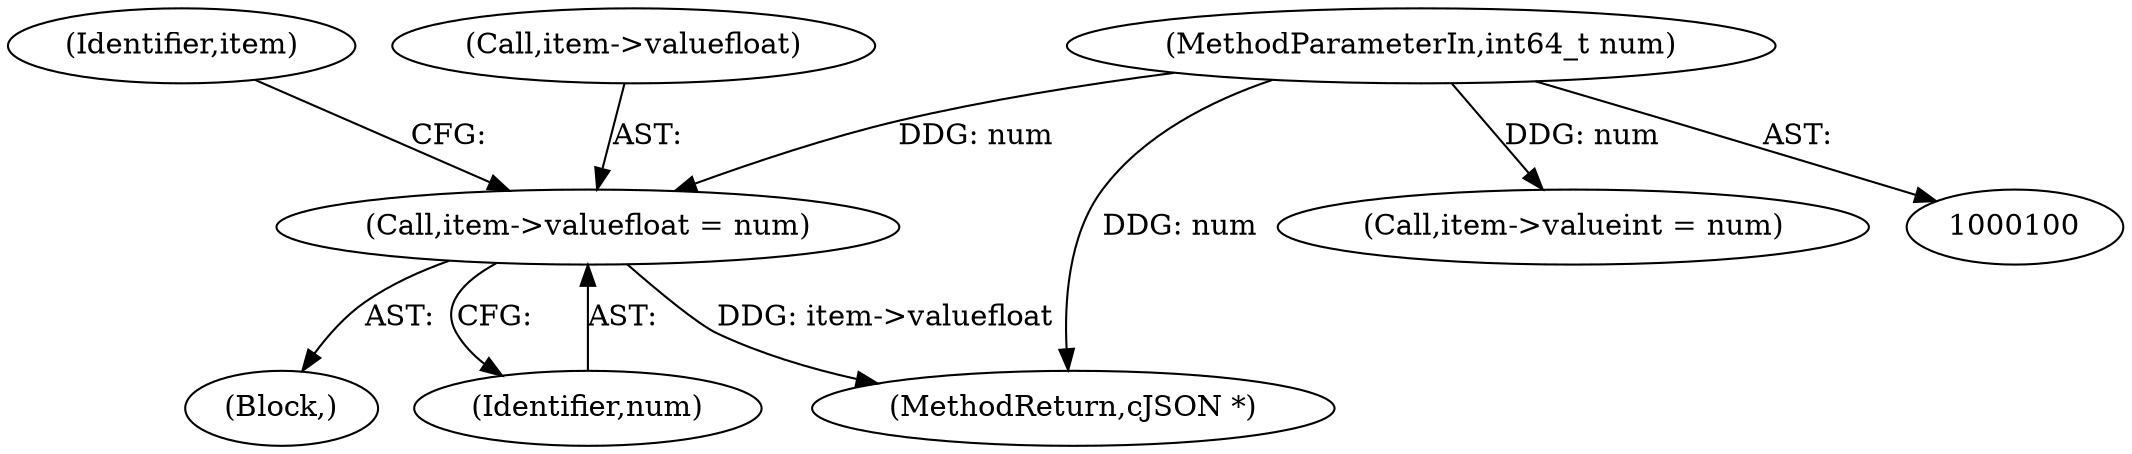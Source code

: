digraph "1_iperf_91f2fa59e8ed80dfbf400add0164ee0e508e412a_8@pointer" {
"1000115" [label="(Call,item->valuefloat = num)"];
"1000101" [label="(MethodParameterIn,int64_t num)"];
"1000109" [label="(Block,)"];
"1000115" [label="(Call,item->valuefloat = num)"];
"1000119" [label="(Identifier,num)"];
"1000122" [label="(Identifier,item)"];
"1000120" [label="(Call,item->valueint = num)"];
"1000116" [label="(Call,item->valuefloat)"];
"1000101" [label="(MethodParameterIn,int64_t num)"];
"1000127" [label="(MethodReturn,cJSON *)"];
"1000115" -> "1000109"  [label="AST: "];
"1000115" -> "1000119"  [label="CFG: "];
"1000116" -> "1000115"  [label="AST: "];
"1000119" -> "1000115"  [label="AST: "];
"1000122" -> "1000115"  [label="CFG: "];
"1000115" -> "1000127"  [label="DDG: item->valuefloat"];
"1000101" -> "1000115"  [label="DDG: num"];
"1000101" -> "1000100"  [label="AST: "];
"1000101" -> "1000127"  [label="DDG: num"];
"1000101" -> "1000120"  [label="DDG: num"];
}
